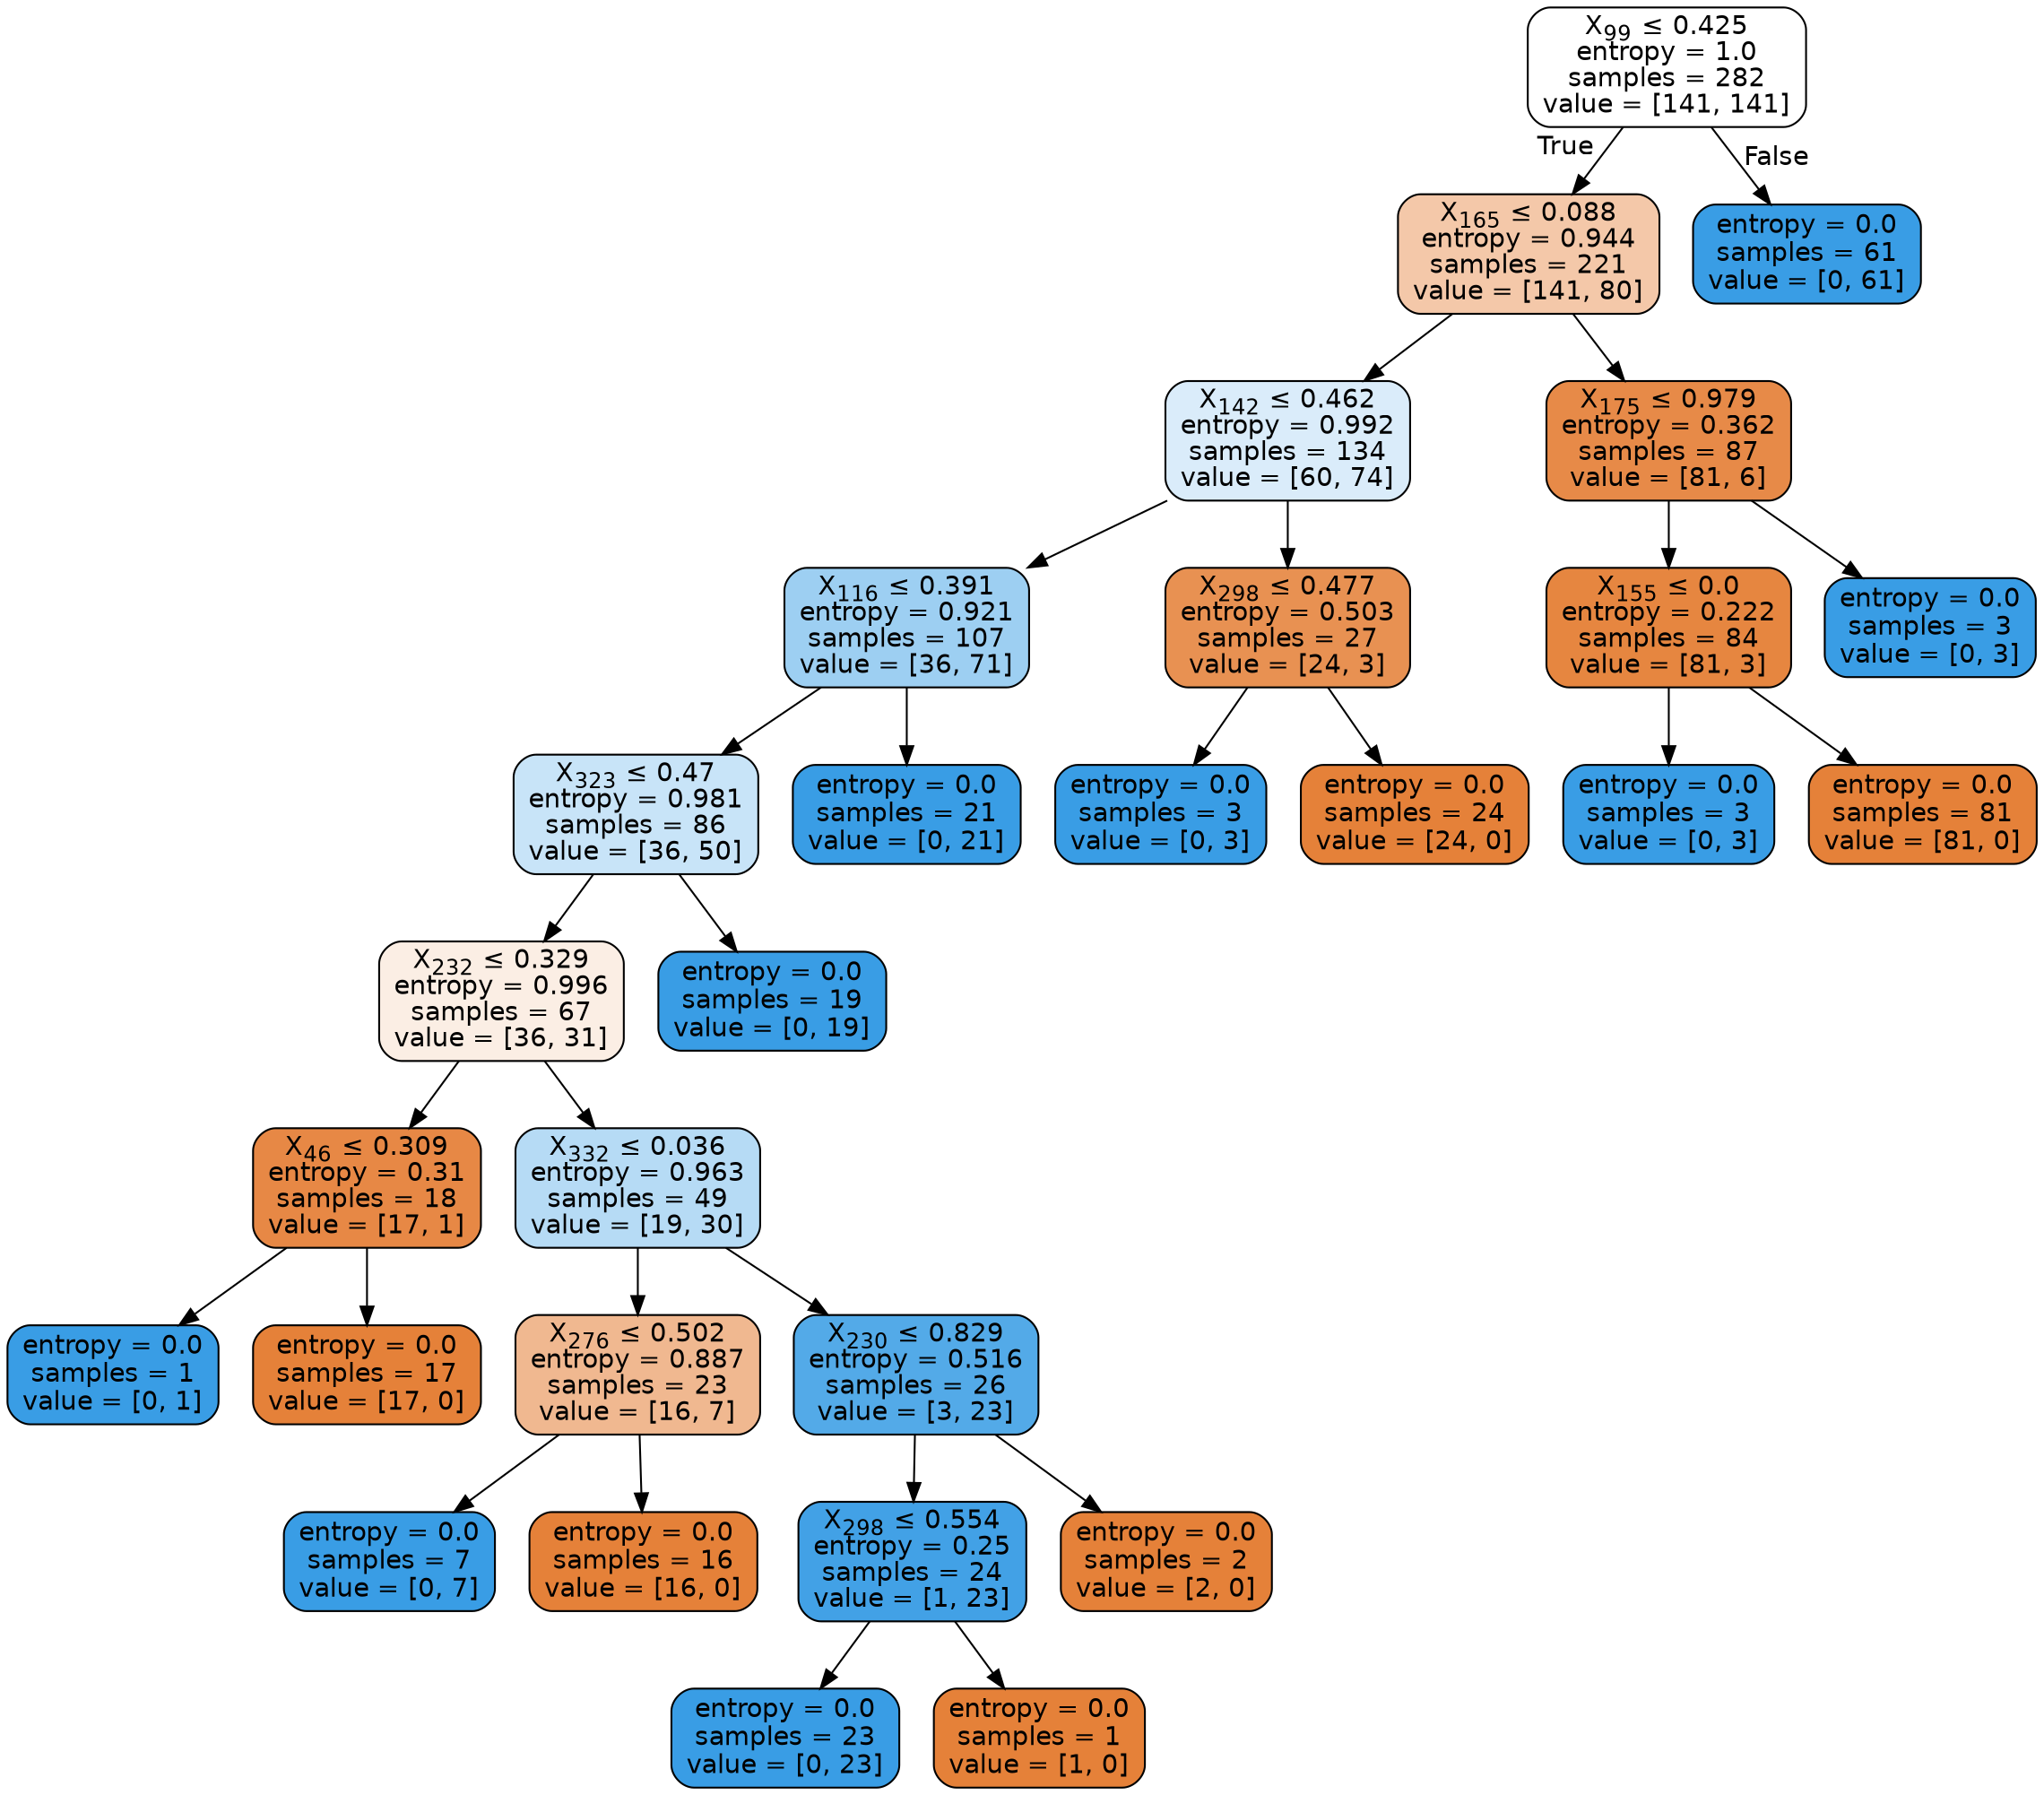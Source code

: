 digraph Tree {
node [shape=box, style="filled, rounded", color="black", fontname=helvetica] ;
edge [fontname=helvetica] ;
0 [label=<X<SUB>99</SUB> &le; 0.425<br/>entropy = 1.0<br/>samples = 282<br/>value = [141, 141]>, fillcolor="#ffffff"] ;
1 [label=<X<SUB>165</SUB> &le; 0.088<br/>entropy = 0.944<br/>samples = 221<br/>value = [141, 80]>, fillcolor="#f4c8a9"] ;
0 -> 1 [labeldistance=2.5, labelangle=45, headlabel="True"] ;
2 [label=<X<SUB>142</SUB> &le; 0.462<br/>entropy = 0.992<br/>samples = 134<br/>value = [60, 74]>, fillcolor="#daecfa"] ;
1 -> 2 ;
3 [label=<X<SUB>116</SUB> &le; 0.391<br/>entropy = 0.921<br/>samples = 107<br/>value = [36, 71]>, fillcolor="#9dcff2"] ;
2 -> 3 ;
4 [label=<X<SUB>323</SUB> &le; 0.47<br/>entropy = 0.981<br/>samples = 86<br/>value = [36, 50]>, fillcolor="#c8e4f8"] ;
3 -> 4 ;
5 [label=<X<SUB>232</SUB> &le; 0.329<br/>entropy = 0.996<br/>samples = 67<br/>value = [36, 31]>, fillcolor="#fbeee4"] ;
4 -> 5 ;
6 [label=<X<SUB>46</SUB> &le; 0.309<br/>entropy = 0.31<br/>samples = 18<br/>value = [17, 1]>, fillcolor="#e78845"] ;
5 -> 6 ;
7 [label=<entropy = 0.0<br/>samples = 1<br/>value = [0, 1]>, fillcolor="#399de5"] ;
6 -> 7 ;
8 [label=<entropy = 0.0<br/>samples = 17<br/>value = [17, 0]>, fillcolor="#e58139"] ;
6 -> 8 ;
9 [label=<X<SUB>332</SUB> &le; 0.036<br/>entropy = 0.963<br/>samples = 49<br/>value = [19, 30]>, fillcolor="#b6dbf5"] ;
5 -> 9 ;
10 [label=<X<SUB>276</SUB> &le; 0.502<br/>entropy = 0.887<br/>samples = 23<br/>value = [16, 7]>, fillcolor="#f0b890"] ;
9 -> 10 ;
11 [label=<entropy = 0.0<br/>samples = 7<br/>value = [0, 7]>, fillcolor="#399de5"] ;
10 -> 11 ;
12 [label=<entropy = 0.0<br/>samples = 16<br/>value = [16, 0]>, fillcolor="#e58139"] ;
10 -> 12 ;
13 [label=<X<SUB>230</SUB> &le; 0.829<br/>entropy = 0.516<br/>samples = 26<br/>value = [3, 23]>, fillcolor="#53aae8"] ;
9 -> 13 ;
14 [label=<X<SUB>298</SUB> &le; 0.554<br/>entropy = 0.25<br/>samples = 24<br/>value = [1, 23]>, fillcolor="#42a1e6"] ;
13 -> 14 ;
15 [label=<entropy = 0.0<br/>samples = 23<br/>value = [0, 23]>, fillcolor="#399de5"] ;
14 -> 15 ;
16 [label=<entropy = 0.0<br/>samples = 1<br/>value = [1, 0]>, fillcolor="#e58139"] ;
14 -> 16 ;
17 [label=<entropy = 0.0<br/>samples = 2<br/>value = [2, 0]>, fillcolor="#e58139"] ;
13 -> 17 ;
18 [label=<entropy = 0.0<br/>samples = 19<br/>value = [0, 19]>, fillcolor="#399de5"] ;
4 -> 18 ;
19 [label=<entropy = 0.0<br/>samples = 21<br/>value = [0, 21]>, fillcolor="#399de5"] ;
3 -> 19 ;
20 [label=<X<SUB>298</SUB> &le; 0.477<br/>entropy = 0.503<br/>samples = 27<br/>value = [24, 3]>, fillcolor="#e89152"] ;
2 -> 20 ;
21 [label=<entropy = 0.0<br/>samples = 3<br/>value = [0, 3]>, fillcolor="#399de5"] ;
20 -> 21 ;
22 [label=<entropy = 0.0<br/>samples = 24<br/>value = [24, 0]>, fillcolor="#e58139"] ;
20 -> 22 ;
23 [label=<X<SUB>175</SUB> &le; 0.979<br/>entropy = 0.362<br/>samples = 87<br/>value = [81, 6]>, fillcolor="#e78a48"] ;
1 -> 23 ;
24 [label=<X<SUB>155</SUB> &le; 0.0<br/>entropy = 0.222<br/>samples = 84<br/>value = [81, 3]>, fillcolor="#e68640"] ;
23 -> 24 ;
25 [label=<entropy = 0.0<br/>samples = 3<br/>value = [0, 3]>, fillcolor="#399de5"] ;
24 -> 25 ;
26 [label=<entropy = 0.0<br/>samples = 81<br/>value = [81, 0]>, fillcolor="#e58139"] ;
24 -> 26 ;
27 [label=<entropy = 0.0<br/>samples = 3<br/>value = [0, 3]>, fillcolor="#399de5"] ;
23 -> 27 ;
28 [label=<entropy = 0.0<br/>samples = 61<br/>value = [0, 61]>, fillcolor="#399de5"] ;
0 -> 28 [labeldistance=2.5, labelangle=-45, headlabel="False"] ;
}